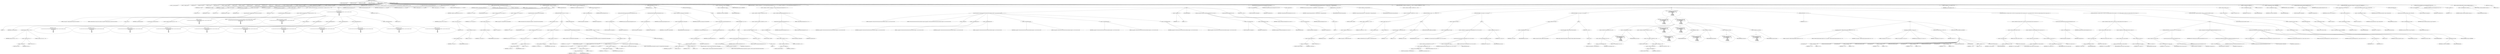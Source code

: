 digraph hostapd_notif_assoc {  
"1000115" [label = "(METHOD,hostapd_notif_assoc)" ]
"1000116" [label = "(PARAM,hostapd_data *hapd)" ]
"1000117" [label = "(PARAM,const u8 *addr)" ]
"1000118" [label = "(PARAM,const u8 *req_ies)" ]
"1000119" [label = "(PARAM,size_t req_ies_len)" ]
"1000120" [label = "(PARAM,int reassoc)" ]
"1000121" [label = "(BLOCK,,)" ]
"1000122" [label = "(LOCAL,v5: wpa_state_machine *)" ]
"1000123" [label = "(LOCAL,v7: unsigned __int16)" ]
"1000124" [label = "(LOCAL,eid: u8 *)" ]
"1000125" [label = "(LOCAL,v9: u8 [ 1064 ])" ]
"1000126" [label = "(LOCAL,v10: size_t)" ]
"1000127" [label = "(LOCAL,wpa_ie: u8 *)" ]
"1000128" [label = "(LOCAL,v12: ieee802_11_elems)" ]
"1000129" [label = "(LOCAL,v13: int)" ]
"1000130" [label = "(LOCAL,v14: _BOOL4)" ]
"1000131" [label = "(LOCAL,sta: sta_info *)" ]
"1000132" [label = "(LOCAL,len: size_t)" ]
"1000133" [label = "(LOCAL,start: u8 *)" ]
"1000134" [label = "(LOCAL,a: u8 *)" ]
"1000135" [label = "(LOCAL,ctx: void *)" ]
"1000136" [label = "(<operator>.assignment,ctx = hapd)" ]
"1000137" [label = "(IDENTIFIER,ctx,ctx = hapd)" ]
"1000138" [label = "(IDENTIFIER,hapd,ctx = hapd)" ]
"1000139" [label = "(<operator>.assignment,a = (u8 *)addr)" ]
"1000140" [label = "(IDENTIFIER,a,a = (u8 *)addr)" ]
"1000141" [label = "(<operator>.cast,(u8 *)addr)" ]
"1000142" [label = "(UNKNOWN,u8 *,u8 *)" ]
"1000143" [label = "(IDENTIFIER,addr,(u8 *)addr)" ]
"1000144" [label = "(<operator>.assignment,start = (u8 *)req_ies)" ]
"1000145" [label = "(IDENTIFIER,start,start = (u8 *)req_ies)" ]
"1000146" [label = "(<operator>.cast,(u8 *)req_ies)" ]
"1000147" [label = "(UNKNOWN,u8 *,u8 *)" ]
"1000148" [label = "(IDENTIFIER,req_ies,(u8 *)req_ies)" ]
"1000149" [label = "(<operator>.assignment,len = req_ies_len)" ]
"1000150" [label = "(IDENTIFIER,len,len = req_ies_len)" ]
"1000151" [label = "(IDENTIFIER,req_ies_len,len = req_ies_len)" ]
"1000152" [label = "(CONTROL_STRUCTURE,if ( !addr ),if ( !addr ))" ]
"1000153" [label = "(<operator>.logicalNot,!addr)" ]
"1000154" [label = "(IDENTIFIER,addr,!addr)" ]
"1000155" [label = "(BLOCK,,)" ]
"1000156" [label = "(wpa_printf,wpa_printf(2, \"hostapd_notif_assoc: Skip event with no address\"))" ]
"1000157" [label = "(LITERAL,2,wpa_printf(2, \"hostapd_notif_assoc: Skip event with no address\"))" ]
"1000158" [label = "(LITERAL,\"hostapd_notif_assoc: Skip event with no address\",wpa_printf(2, \"hostapd_notif_assoc: Skip event with no address\"))" ]
"1000159" [label = "(RETURN,return -1;,return -1;)" ]
"1000160" [label = "(<operator>.minus,-1)" ]
"1000161" [label = "(LITERAL,1,-1)" ]
"1000162" [label = "(CONTROL_STRUCTURE,if ( is_multicast_ether_addr(a) || is_zero_ether_addr_0(a) || !memcmp(a, (char *)ctx + 17, 6u) ),if ( is_multicast_ether_addr(a) || is_zero_ether_addr_0(a) || !memcmp(a, (char *)ctx + 17, 6u) ))" ]
"1000163" [label = "(<operator>.logicalOr,is_multicast_ether_addr(a) || is_zero_ether_addr_0(a) || !memcmp(a, (char *)ctx + 17, 6u))" ]
"1000164" [label = "(is_multicast_ether_addr,is_multicast_ether_addr(a))" ]
"1000165" [label = "(IDENTIFIER,a,is_multicast_ether_addr(a))" ]
"1000166" [label = "(<operator>.logicalOr,is_zero_ether_addr_0(a) || !memcmp(a, (char *)ctx + 17, 6u))" ]
"1000167" [label = "(is_zero_ether_addr_0,is_zero_ether_addr_0(a))" ]
"1000168" [label = "(IDENTIFIER,a,is_zero_ether_addr_0(a))" ]
"1000169" [label = "(<operator>.logicalNot,!memcmp(a, (char *)ctx + 17, 6u))" ]
"1000170" [label = "(memcmp,memcmp(a, (char *)ctx + 17, 6u))" ]
"1000171" [label = "(IDENTIFIER,a,memcmp(a, (char *)ctx + 17, 6u))" ]
"1000172" [label = "(<operator>.addition,(char *)ctx + 17)" ]
"1000173" [label = "(<operator>.cast,(char *)ctx)" ]
"1000174" [label = "(UNKNOWN,char *,char *)" ]
"1000175" [label = "(IDENTIFIER,ctx,(char *)ctx)" ]
"1000176" [label = "(LITERAL,17,(char *)ctx + 17)" ]
"1000177" [label = "(LITERAL,6u,memcmp(a, (char *)ctx + 17, 6u))" ]
"1000178" [label = "(BLOCK,,)" ]
"1000179" [label = "(wpa_printf,wpa_printf(\n      2,\n      \"%s: Invalid SA=%02x:%02x:%02x:%02x:%02x:%02x in received indication - ignore this indication silently\",\n      \"hostapd_notif_assoc\",\n      *a,\n      a[1],\n      a[2],\n      a[3],\n      a[4],\n      a[5]))" ]
"1000180" [label = "(LITERAL,2,wpa_printf(\n      2,\n      \"%s: Invalid SA=%02x:%02x:%02x:%02x:%02x:%02x in received indication - ignore this indication silently\",\n      \"hostapd_notif_assoc\",\n      *a,\n      a[1],\n      a[2],\n      a[3],\n      a[4],\n      a[5]))" ]
"1000181" [label = "(LITERAL,\"%s: Invalid SA=%02x:%02x:%02x:%02x:%02x:%02x in received indication - ignore this indication silently\",wpa_printf(\n      2,\n      \"%s: Invalid SA=%02x:%02x:%02x:%02x:%02x:%02x in received indication - ignore this indication silently\",\n      \"hostapd_notif_assoc\",\n      *a,\n      a[1],\n      a[2],\n      a[3],\n      a[4],\n      a[5]))" ]
"1000182" [label = "(LITERAL,\"hostapd_notif_assoc\",wpa_printf(\n      2,\n      \"%s: Invalid SA=%02x:%02x:%02x:%02x:%02x:%02x in received indication - ignore this indication silently\",\n      \"hostapd_notif_assoc\",\n      *a,\n      a[1],\n      a[2],\n      a[3],\n      a[4],\n      a[5]))" ]
"1000183" [label = "(<operator>.indirection,*a)" ]
"1000184" [label = "(IDENTIFIER,a,wpa_printf(\n      2,\n      \"%s: Invalid SA=%02x:%02x:%02x:%02x:%02x:%02x in received indication - ignore this indication silently\",\n      \"hostapd_notif_assoc\",\n      *a,\n      a[1],\n      a[2],\n      a[3],\n      a[4],\n      a[5]))" ]
"1000185" [label = "(<operator>.indirectIndexAccess,a[1])" ]
"1000186" [label = "(IDENTIFIER,a,wpa_printf(\n      2,\n      \"%s: Invalid SA=%02x:%02x:%02x:%02x:%02x:%02x in received indication - ignore this indication silently\",\n      \"hostapd_notif_assoc\",\n      *a,\n      a[1],\n      a[2],\n      a[3],\n      a[4],\n      a[5]))" ]
"1000187" [label = "(LITERAL,1,wpa_printf(\n      2,\n      \"%s: Invalid SA=%02x:%02x:%02x:%02x:%02x:%02x in received indication - ignore this indication silently\",\n      \"hostapd_notif_assoc\",\n      *a,\n      a[1],\n      a[2],\n      a[3],\n      a[4],\n      a[5]))" ]
"1000188" [label = "(<operator>.indirectIndexAccess,a[2])" ]
"1000189" [label = "(IDENTIFIER,a,wpa_printf(\n      2,\n      \"%s: Invalid SA=%02x:%02x:%02x:%02x:%02x:%02x in received indication - ignore this indication silently\",\n      \"hostapd_notif_assoc\",\n      *a,\n      a[1],\n      a[2],\n      a[3],\n      a[4],\n      a[5]))" ]
"1000190" [label = "(LITERAL,2,wpa_printf(\n      2,\n      \"%s: Invalid SA=%02x:%02x:%02x:%02x:%02x:%02x in received indication - ignore this indication silently\",\n      \"hostapd_notif_assoc\",\n      *a,\n      a[1],\n      a[2],\n      a[3],\n      a[4],\n      a[5]))" ]
"1000191" [label = "(<operator>.indirectIndexAccess,a[3])" ]
"1000192" [label = "(IDENTIFIER,a,wpa_printf(\n      2,\n      \"%s: Invalid SA=%02x:%02x:%02x:%02x:%02x:%02x in received indication - ignore this indication silently\",\n      \"hostapd_notif_assoc\",\n      *a,\n      a[1],\n      a[2],\n      a[3],\n      a[4],\n      a[5]))" ]
"1000193" [label = "(LITERAL,3,wpa_printf(\n      2,\n      \"%s: Invalid SA=%02x:%02x:%02x:%02x:%02x:%02x in received indication - ignore this indication silently\",\n      \"hostapd_notif_assoc\",\n      *a,\n      a[1],\n      a[2],\n      a[3],\n      a[4],\n      a[5]))" ]
"1000194" [label = "(<operator>.indirectIndexAccess,a[4])" ]
"1000195" [label = "(IDENTIFIER,a,wpa_printf(\n      2,\n      \"%s: Invalid SA=%02x:%02x:%02x:%02x:%02x:%02x in received indication - ignore this indication silently\",\n      \"hostapd_notif_assoc\",\n      *a,\n      a[1],\n      a[2],\n      a[3],\n      a[4],\n      a[5]))" ]
"1000196" [label = "(LITERAL,4,wpa_printf(\n      2,\n      \"%s: Invalid SA=%02x:%02x:%02x:%02x:%02x:%02x in received indication - ignore this indication silently\",\n      \"hostapd_notif_assoc\",\n      *a,\n      a[1],\n      a[2],\n      a[3],\n      a[4],\n      a[5]))" ]
"1000197" [label = "(<operator>.indirectIndexAccess,a[5])" ]
"1000198" [label = "(IDENTIFIER,a,wpa_printf(\n      2,\n      \"%s: Invalid SA=%02x:%02x:%02x:%02x:%02x:%02x in received indication - ignore this indication silently\",\n      \"hostapd_notif_assoc\",\n      *a,\n      a[1],\n      a[2],\n      a[3],\n      a[4],\n      a[5]))" ]
"1000199" [label = "(LITERAL,5,wpa_printf(\n      2,\n      \"%s: Invalid SA=%02x:%02x:%02x:%02x:%02x:%02x in received indication - ignore this indication silently\",\n      \"hostapd_notif_assoc\",\n      *a,\n      a[1],\n      a[2],\n      a[3],\n      a[4],\n      a[5]))" ]
"1000200" [label = "(RETURN,return 0;,return 0;)" ]
"1000201" [label = "(LITERAL,0,return 0;)" ]
"1000202" [label = "(random_add_randomness,random_add_randomness(a, 6u))" ]
"1000203" [label = "(IDENTIFIER,a,random_add_randomness(a, 6u))" ]
"1000204" [label = "(LITERAL,6u,random_add_randomness(a, 6u))" ]
"1000205" [label = "(hostapd_logger,hostapd_logger(ctx, a, 1u, 2, \"associated\"))" ]
"1000206" [label = "(IDENTIFIER,ctx,hostapd_logger(ctx, a, 1u, 2, \"associated\"))" ]
"1000207" [label = "(IDENTIFIER,a,hostapd_logger(ctx, a, 1u, 2, \"associated\"))" ]
"1000208" [label = "(LITERAL,1u,hostapd_logger(ctx, a, 1u, 2, \"associated\"))" ]
"1000209" [label = "(LITERAL,2,hostapd_logger(ctx, a, 1u, 2, \"associated\"))" ]
"1000210" [label = "(LITERAL,\"associated\",hostapd_logger(ctx, a, 1u, 2, \"associated\"))" ]
"1000211" [label = "(ieee802_11_parse_elems,ieee802_11_parse_elems(start, len, &v12, 0))" ]
"1000212" [label = "(IDENTIFIER,start,ieee802_11_parse_elems(start, len, &v12, 0))" ]
"1000213" [label = "(IDENTIFIER,len,ieee802_11_parse_elems(start, len, &v12, 0))" ]
"1000214" [label = "(<operator>.addressOf,&v12)" ]
"1000215" [label = "(IDENTIFIER,v12,ieee802_11_parse_elems(start, len, &v12, 0))" ]
"1000216" [label = "(LITERAL,0,ieee802_11_parse_elems(start, len, &v12, 0))" ]
"1000217" [label = "(CONTROL_STRUCTURE,if ( v12.wps_ie ),if ( v12.wps_ie ))" ]
"1000218" [label = "(<operator>.fieldAccess,v12.wps_ie)" ]
"1000219" [label = "(IDENTIFIER,v12,if ( v12.wps_ie ))" ]
"1000220" [label = "(FIELD_IDENTIFIER,wps_ie,wps_ie)" ]
"1000221" [label = "(BLOCK,,)" ]
"1000222" [label = "(<operator>.assignment,wpa_ie = (u8 *)(v12.wps_ie - 2))" ]
"1000223" [label = "(IDENTIFIER,wpa_ie,wpa_ie = (u8 *)(v12.wps_ie - 2))" ]
"1000224" [label = "(<operator>.cast,(u8 *)(v12.wps_ie - 2))" ]
"1000225" [label = "(UNKNOWN,u8 *,u8 *)" ]
"1000226" [label = "(<operator>.subtraction,v12.wps_ie - 2)" ]
"1000227" [label = "(<operator>.fieldAccess,v12.wps_ie)" ]
"1000228" [label = "(IDENTIFIER,v12,v12.wps_ie - 2)" ]
"1000229" [label = "(FIELD_IDENTIFIER,wps_ie,wps_ie)" ]
"1000230" [label = "(LITERAL,2,v12.wps_ie - 2)" ]
"1000231" [label = "(<operator>.assignment,v10 = v12.wps_ie_len + 2)" ]
"1000232" [label = "(IDENTIFIER,v10,v10 = v12.wps_ie_len + 2)" ]
"1000233" [label = "(<operator>.addition,v12.wps_ie_len + 2)" ]
"1000234" [label = "(<operator>.fieldAccess,v12.wps_ie_len)" ]
"1000235" [label = "(IDENTIFIER,v12,v12.wps_ie_len + 2)" ]
"1000236" [label = "(FIELD_IDENTIFIER,wps_ie_len,wps_ie_len)" ]
"1000237" [label = "(LITERAL,2,v12.wps_ie_len + 2)" ]
"1000238" [label = "(wpa_printf,wpa_printf(2, \"STA included WPS IE in (Re)AssocReq\"))" ]
"1000239" [label = "(LITERAL,2,wpa_printf(2, \"STA included WPS IE in (Re)AssocReq\"))" ]
"1000240" [label = "(LITERAL,\"STA included WPS IE in (Re)AssocReq\",wpa_printf(2, \"STA included WPS IE in (Re)AssocReq\"))" ]
"1000241" [label = "(CONTROL_STRUCTURE,else,else)" ]
"1000242" [label = "(CONTROL_STRUCTURE,if ( v12.rsn_ie ),if ( v12.rsn_ie ))" ]
"1000243" [label = "(<operator>.fieldAccess,v12.rsn_ie)" ]
"1000244" [label = "(IDENTIFIER,v12,if ( v12.rsn_ie ))" ]
"1000245" [label = "(FIELD_IDENTIFIER,rsn_ie,rsn_ie)" ]
"1000246" [label = "(BLOCK,,)" ]
"1000247" [label = "(<operator>.assignment,wpa_ie = (u8 *)(v12.rsn_ie - 2))" ]
"1000248" [label = "(IDENTIFIER,wpa_ie,wpa_ie = (u8 *)(v12.rsn_ie - 2))" ]
"1000249" [label = "(<operator>.cast,(u8 *)(v12.rsn_ie - 2))" ]
"1000250" [label = "(UNKNOWN,u8 *,u8 *)" ]
"1000251" [label = "(<operator>.subtraction,v12.rsn_ie - 2)" ]
"1000252" [label = "(<operator>.fieldAccess,v12.rsn_ie)" ]
"1000253" [label = "(IDENTIFIER,v12,v12.rsn_ie - 2)" ]
"1000254" [label = "(FIELD_IDENTIFIER,rsn_ie,rsn_ie)" ]
"1000255" [label = "(LITERAL,2,v12.rsn_ie - 2)" ]
"1000256" [label = "(<operator>.assignment,v10 = v12.rsn_ie_len + 2)" ]
"1000257" [label = "(IDENTIFIER,v10,v10 = v12.rsn_ie_len + 2)" ]
"1000258" [label = "(<operator>.addition,v12.rsn_ie_len + 2)" ]
"1000259" [label = "(<operator>.fieldAccess,v12.rsn_ie_len)" ]
"1000260" [label = "(IDENTIFIER,v12,v12.rsn_ie_len + 2)" ]
"1000261" [label = "(FIELD_IDENTIFIER,rsn_ie_len,rsn_ie_len)" ]
"1000262" [label = "(LITERAL,2,v12.rsn_ie_len + 2)" ]
"1000263" [label = "(wpa_printf,wpa_printf(2, \"STA included RSN IE in (Re)AssocReq\"))" ]
"1000264" [label = "(LITERAL,2,wpa_printf(2, \"STA included RSN IE in (Re)AssocReq\"))" ]
"1000265" [label = "(LITERAL,\"STA included RSN IE in (Re)AssocReq\",wpa_printf(2, \"STA included RSN IE in (Re)AssocReq\"))" ]
"1000266" [label = "(CONTROL_STRUCTURE,else,else)" ]
"1000267" [label = "(CONTROL_STRUCTURE,if ( v12.wpa_ie ),if ( v12.wpa_ie ))" ]
"1000268" [label = "(<operator>.fieldAccess,v12.wpa_ie)" ]
"1000269" [label = "(IDENTIFIER,v12,if ( v12.wpa_ie ))" ]
"1000270" [label = "(FIELD_IDENTIFIER,wpa_ie,wpa_ie)" ]
"1000271" [label = "(BLOCK,,)" ]
"1000272" [label = "(<operator>.assignment,wpa_ie = (u8 *)(v12.wpa_ie - 2))" ]
"1000273" [label = "(IDENTIFIER,wpa_ie,wpa_ie = (u8 *)(v12.wpa_ie - 2))" ]
"1000274" [label = "(<operator>.cast,(u8 *)(v12.wpa_ie - 2))" ]
"1000275" [label = "(UNKNOWN,u8 *,u8 *)" ]
"1000276" [label = "(<operator>.subtraction,v12.wpa_ie - 2)" ]
"1000277" [label = "(<operator>.fieldAccess,v12.wpa_ie)" ]
"1000278" [label = "(IDENTIFIER,v12,v12.wpa_ie - 2)" ]
"1000279" [label = "(FIELD_IDENTIFIER,wpa_ie,wpa_ie)" ]
"1000280" [label = "(LITERAL,2,v12.wpa_ie - 2)" ]
"1000281" [label = "(<operator>.assignment,v10 = v12.wpa_ie_len + 2)" ]
"1000282" [label = "(IDENTIFIER,v10,v10 = v12.wpa_ie_len + 2)" ]
"1000283" [label = "(<operator>.addition,v12.wpa_ie_len + 2)" ]
"1000284" [label = "(<operator>.fieldAccess,v12.wpa_ie_len)" ]
"1000285" [label = "(IDENTIFIER,v12,v12.wpa_ie_len + 2)" ]
"1000286" [label = "(FIELD_IDENTIFIER,wpa_ie_len,wpa_ie_len)" ]
"1000287" [label = "(LITERAL,2,v12.wpa_ie_len + 2)" ]
"1000288" [label = "(wpa_printf,wpa_printf(2, \"STA included WPA IE in (Re)AssocReq\"))" ]
"1000289" [label = "(LITERAL,2,wpa_printf(2, \"STA included WPA IE in (Re)AssocReq\"))" ]
"1000290" [label = "(LITERAL,\"STA included WPA IE in (Re)AssocReq\",wpa_printf(2, \"STA included WPA IE in (Re)AssocReq\"))" ]
"1000291" [label = "(CONTROL_STRUCTURE,else,else)" ]
"1000292" [label = "(BLOCK,,)" ]
"1000293" [label = "(<operator>.assignment,wpa_ie = 0)" ]
"1000294" [label = "(IDENTIFIER,wpa_ie,wpa_ie = 0)" ]
"1000295" [label = "(LITERAL,0,wpa_ie = 0)" ]
"1000296" [label = "(<operator>.assignment,v10 = 0)" ]
"1000297" [label = "(IDENTIFIER,v10,v10 = 0)" ]
"1000298" [label = "(LITERAL,0,v10 = 0)" ]
"1000299" [label = "(wpa_printf,wpa_printf(2, \"STA did not include WPS/RSN/WPA IE in (Re)AssocReq\"))" ]
"1000300" [label = "(LITERAL,2,wpa_printf(2, \"STA did not include WPS/RSN/WPA IE in (Re)AssocReq\"))" ]
"1000301" [label = "(LITERAL,\"STA did not include WPS/RSN/WPA IE in (Re)AssocReq\",wpa_printf(2, \"STA did not include WPS/RSN/WPA IE in (Re)AssocReq\"))" ]
"1000302" [label = "(<operator>.assignment,sta = ap_get_sta((hostapd_data *)ctx, a))" ]
"1000303" [label = "(IDENTIFIER,sta,sta = ap_get_sta((hostapd_data *)ctx, a))" ]
"1000304" [label = "(ap_get_sta,ap_get_sta((hostapd_data *)ctx, a))" ]
"1000305" [label = "(<operator>.cast,(hostapd_data *)ctx)" ]
"1000306" [label = "(UNKNOWN,hostapd_data *,hostapd_data *)" ]
"1000307" [label = "(IDENTIFIER,ctx,(hostapd_data *)ctx)" ]
"1000308" [label = "(IDENTIFIER,a,ap_get_sta((hostapd_data *)ctx, a))" ]
"1000309" [label = "(CONTROL_STRUCTURE,if ( sta ),if ( sta ))" ]
"1000310" [label = "(IDENTIFIER,sta,if ( sta ))" ]
"1000311" [label = "(BLOCK,,)" ]
"1000312" [label = "(ap_sta_no_session_timeout,ap_sta_no_session_timeout((hostapd_data *)ctx, sta))" ]
"1000313" [label = "(<operator>.cast,(hostapd_data *)ctx)" ]
"1000314" [label = "(UNKNOWN,hostapd_data *,hostapd_data *)" ]
"1000315" [label = "(IDENTIFIER,ctx,(hostapd_data *)ctx)" ]
"1000316" [label = "(IDENTIFIER,sta,ap_sta_no_session_timeout((hostapd_data *)ctx, sta))" ]
"1000317" [label = "(accounting_sta_stop,accounting_sta_stop((hostapd_data *)ctx, sta))" ]
"1000318" [label = "(<operator>.cast,(hostapd_data *)ctx)" ]
"1000319" [label = "(UNKNOWN,hostapd_data *,hostapd_data *)" ]
"1000320" [label = "(IDENTIFIER,ctx,(hostapd_data *)ctx)" ]
"1000321" [label = "(IDENTIFIER,sta,accounting_sta_stop((hostapd_data *)ctx, sta))" ]
"1000322" [label = "(<operator>.assignment,sta->timeout_next = STA_NULLFUNC)" ]
"1000323" [label = "(<operator>.indirectFieldAccess,sta->timeout_next)" ]
"1000324" [label = "(IDENTIFIER,sta,sta->timeout_next = STA_NULLFUNC)" ]
"1000325" [label = "(FIELD_IDENTIFIER,timeout_next,timeout_next)" ]
"1000326" [label = "(IDENTIFIER,STA_NULLFUNC,sta->timeout_next = STA_NULLFUNC)" ]
"1000327" [label = "(CONTROL_STRUCTURE,else,else)" ]
"1000328" [label = "(BLOCK,,)" ]
"1000329" [label = "(<operator>.assignment,sta = ap_sta_add((hostapd_data *)ctx, a))" ]
"1000330" [label = "(IDENTIFIER,sta,sta = ap_sta_add((hostapd_data *)ctx, a))" ]
"1000331" [label = "(ap_sta_add,ap_sta_add((hostapd_data *)ctx, a))" ]
"1000332" [label = "(<operator>.cast,(hostapd_data *)ctx)" ]
"1000333" [label = "(UNKNOWN,hostapd_data *,hostapd_data *)" ]
"1000334" [label = "(IDENTIFIER,ctx,(hostapd_data *)ctx)" ]
"1000335" [label = "(IDENTIFIER,a,ap_sta_add((hostapd_data *)ctx, a))" ]
"1000336" [label = "(CONTROL_STRUCTURE,if ( !sta ),if ( !sta ))" ]
"1000337" [label = "(<operator>.logicalNot,!sta)" ]
"1000338" [label = "(IDENTIFIER,sta,!sta)" ]
"1000339" [label = "(BLOCK,,)" ]
"1000340" [label = "(hostapd_drv_sta_disassoc,hostapd_drv_sta_disassoc((hostapd_data *)ctx, a, 5))" ]
"1000341" [label = "(<operator>.cast,(hostapd_data *)ctx)" ]
"1000342" [label = "(UNKNOWN,hostapd_data *,hostapd_data *)" ]
"1000343" [label = "(IDENTIFIER,ctx,(hostapd_data *)ctx)" ]
"1000344" [label = "(IDENTIFIER,a,hostapd_drv_sta_disassoc((hostapd_data *)ctx, a, 5))" ]
"1000345" [label = "(LITERAL,5,hostapd_drv_sta_disassoc((hostapd_data *)ctx, a, 5))" ]
"1000346" [label = "(RETURN,return -1;,return -1;)" ]
"1000347" [label = "(<operator>.minus,-1)" ]
"1000348" [label = "(LITERAL,1,-1)" ]
"1000349" [label = "(<operators>.assignmentAnd,sta->flags &= 0xFFFECFFF)" ]
"1000350" [label = "(<operator>.indirectFieldAccess,sta->flags)" ]
"1000351" [label = "(IDENTIFIER,sta,sta->flags &= 0xFFFECFFF)" ]
"1000352" [label = "(FIELD_IDENTIFIER,flags,flags)" ]
"1000353" [label = "(LITERAL,0xFFFECFFF,sta->flags &= 0xFFFECFFF)" ]
"1000354" [label = "(CONTROL_STRUCTURE,if ( !*(_DWORD *)(*(_DWORD *)ctx + 1108) && hostapd_check_acl((hostapd_data *)ctx, a, 0) != 1 ),if ( !*(_DWORD *)(*(_DWORD *)ctx + 1108) && hostapd_check_acl((hostapd_data *)ctx, a, 0) != 1 ))" ]
"1000355" [label = "(<operator>.logicalAnd,!*(_DWORD *)(*(_DWORD *)ctx + 1108) && hostapd_check_acl((hostapd_data *)ctx, a, 0) != 1)" ]
"1000356" [label = "(<operator>.logicalNot,!*(_DWORD *)(*(_DWORD *)ctx + 1108))" ]
"1000357" [label = "(<operator>.indirection,*(_DWORD *)(*(_DWORD *)ctx + 1108))" ]
"1000358" [label = "(<operator>.cast,(_DWORD *)(*(_DWORD *)ctx + 1108))" ]
"1000359" [label = "(UNKNOWN,_DWORD *,_DWORD *)" ]
"1000360" [label = "(<operator>.addition,*(_DWORD *)ctx + 1108)" ]
"1000361" [label = "(<operator>.indirection,*(_DWORD *)ctx)" ]
"1000362" [label = "(<operator>.cast,(_DWORD *)ctx)" ]
"1000363" [label = "(UNKNOWN,_DWORD *,_DWORD *)" ]
"1000364" [label = "(IDENTIFIER,ctx,(_DWORD *)ctx)" ]
"1000365" [label = "(LITERAL,1108,*(_DWORD *)ctx + 1108)" ]
"1000366" [label = "(<operator>.notEquals,hostapd_check_acl((hostapd_data *)ctx, a, 0) != 1)" ]
"1000367" [label = "(hostapd_check_acl,hostapd_check_acl((hostapd_data *)ctx, a, 0))" ]
"1000368" [label = "(<operator>.cast,(hostapd_data *)ctx)" ]
"1000369" [label = "(UNKNOWN,hostapd_data *,hostapd_data *)" ]
"1000370" [label = "(IDENTIFIER,ctx,(hostapd_data *)ctx)" ]
"1000371" [label = "(IDENTIFIER,a,hostapd_check_acl((hostapd_data *)ctx, a, 0))" ]
"1000372" [label = "(LITERAL,0,hostapd_check_acl((hostapd_data *)ctx, a, 0))" ]
"1000373" [label = "(LITERAL,1,hostapd_check_acl((hostapd_data *)ctx, a, 0) != 1)" ]
"1000374" [label = "(BLOCK,,)" ]
"1000375" [label = "(wpa_printf,wpa_printf(3, \"STA %02x:%02x:%02x:%02x:%02x:%02x not allowed to connect\", *a, a[1], a[2], a[3], a[4], a[5]))" ]
"1000376" [label = "(LITERAL,3,wpa_printf(3, \"STA %02x:%02x:%02x:%02x:%02x:%02x not allowed to connect\", *a, a[1], a[2], a[3], a[4], a[5]))" ]
"1000377" [label = "(LITERAL,\"STA %02x:%02x:%02x:%02x:%02x:%02x not allowed to connect\",wpa_printf(3, \"STA %02x:%02x:%02x:%02x:%02x:%02x not allowed to connect\", *a, a[1], a[2], a[3], a[4], a[5]))" ]
"1000378" [label = "(<operator>.indirection,*a)" ]
"1000379" [label = "(IDENTIFIER,a,wpa_printf(3, \"STA %02x:%02x:%02x:%02x:%02x:%02x not allowed to connect\", *a, a[1], a[2], a[3], a[4], a[5]))" ]
"1000380" [label = "(<operator>.indirectIndexAccess,a[1])" ]
"1000381" [label = "(IDENTIFIER,a,wpa_printf(3, \"STA %02x:%02x:%02x:%02x:%02x:%02x not allowed to connect\", *a, a[1], a[2], a[3], a[4], a[5]))" ]
"1000382" [label = "(LITERAL,1,wpa_printf(3, \"STA %02x:%02x:%02x:%02x:%02x:%02x not allowed to connect\", *a, a[1], a[2], a[3], a[4], a[5]))" ]
"1000383" [label = "(<operator>.indirectIndexAccess,a[2])" ]
"1000384" [label = "(IDENTIFIER,a,wpa_printf(3, \"STA %02x:%02x:%02x:%02x:%02x:%02x not allowed to connect\", *a, a[1], a[2], a[3], a[4], a[5]))" ]
"1000385" [label = "(LITERAL,2,wpa_printf(3, \"STA %02x:%02x:%02x:%02x:%02x:%02x not allowed to connect\", *a, a[1], a[2], a[3], a[4], a[5]))" ]
"1000386" [label = "(<operator>.indirectIndexAccess,a[3])" ]
"1000387" [label = "(IDENTIFIER,a,wpa_printf(3, \"STA %02x:%02x:%02x:%02x:%02x:%02x not allowed to connect\", *a, a[1], a[2], a[3], a[4], a[5]))" ]
"1000388" [label = "(LITERAL,3,wpa_printf(3, \"STA %02x:%02x:%02x:%02x:%02x:%02x not allowed to connect\", *a, a[1], a[2], a[3], a[4], a[5]))" ]
"1000389" [label = "(<operator>.indirectIndexAccess,a[4])" ]
"1000390" [label = "(IDENTIFIER,a,wpa_printf(3, \"STA %02x:%02x:%02x:%02x:%02x:%02x not allowed to connect\", *a, a[1], a[2], a[3], a[4], a[5]))" ]
"1000391" [label = "(LITERAL,4,wpa_printf(3, \"STA %02x:%02x:%02x:%02x:%02x:%02x not allowed to connect\", *a, a[1], a[2], a[3], a[4], a[5]))" ]
"1000392" [label = "(<operator>.indirectIndexAccess,a[5])" ]
"1000393" [label = "(IDENTIFIER,a,wpa_printf(3, \"STA %02x:%02x:%02x:%02x:%02x:%02x not allowed to connect\", *a, a[1], a[2], a[3], a[4], a[5]))" ]
"1000394" [label = "(LITERAL,5,wpa_printf(3, \"STA %02x:%02x:%02x:%02x:%02x:%02x not allowed to connect\", *a, a[1], a[2], a[3], a[4], a[5]))" ]
"1000395" [label = "(<operator>.assignment,v7 = 1)" ]
"1000396" [label = "(IDENTIFIER,v7,v7 = 1)" ]
"1000397" [label = "(LITERAL,1,v7 = 1)" ]
"1000398" [label = "(JUMP_TARGET,LABEL_59)" ]
"1000399" [label = "(hostapd_drv_sta_disassoc,hostapd_drv_sta_disassoc((hostapd_data *)ctx, sta->addr, v7))" ]
"1000400" [label = "(<operator>.cast,(hostapd_data *)ctx)" ]
"1000401" [label = "(UNKNOWN,hostapd_data *,hostapd_data *)" ]
"1000402" [label = "(IDENTIFIER,ctx,(hostapd_data *)ctx)" ]
"1000403" [label = "(<operator>.indirectFieldAccess,sta->addr)" ]
"1000404" [label = "(IDENTIFIER,sta,hostapd_drv_sta_disassoc((hostapd_data *)ctx, sta->addr, v7))" ]
"1000405" [label = "(FIELD_IDENTIFIER,addr,addr)" ]
"1000406" [label = "(IDENTIFIER,v7,hostapd_drv_sta_disassoc((hostapd_data *)ctx, sta->addr, v7))" ]
"1000407" [label = "(ap_free_sta,ap_free_sta((hostapd_data *)ctx, sta))" ]
"1000408" [label = "(<operator>.cast,(hostapd_data *)ctx)" ]
"1000409" [label = "(UNKNOWN,hostapd_data *,hostapd_data *)" ]
"1000410" [label = "(IDENTIFIER,ctx,(hostapd_data *)ctx)" ]
"1000411" [label = "(IDENTIFIER,sta,ap_free_sta((hostapd_data *)ctx, sta))" ]
"1000412" [label = "(RETURN,return -1;,return -1;)" ]
"1000413" [label = "(<operator>.minus,-1)" ]
"1000414" [label = "(LITERAL,1,-1)" ]
"1000415" [label = "(mbo_ap_check_sta_assoc,mbo_ap_check_sta_assoc((hostapd_data *)ctx, sta, &v12))" ]
"1000416" [label = "(<operator>.cast,(hostapd_data *)ctx)" ]
"1000417" [label = "(UNKNOWN,hostapd_data *,hostapd_data *)" ]
"1000418" [label = "(IDENTIFIER,ctx,(hostapd_data *)ctx)" ]
"1000419" [label = "(IDENTIFIER,sta,mbo_ap_check_sta_assoc((hostapd_data *)ctx, sta, &v12))" ]
"1000420" [label = "(<operator>.addressOf,&v12)" ]
"1000421" [label = "(IDENTIFIER,v12,mbo_ap_check_sta_assoc((hostapd_data *)ctx, sta, &v12))" ]
"1000422" [label = "(ap_copy_sta_supp_op_classes,ap_copy_sta_supp_op_classes(sta, v12.supp_op_classes, v12.supp_op_classes_len))" ]
"1000423" [label = "(IDENTIFIER,sta,ap_copy_sta_supp_op_classes(sta, v12.supp_op_classes, v12.supp_op_classes_len))" ]
"1000424" [label = "(<operator>.fieldAccess,v12.supp_op_classes)" ]
"1000425" [label = "(IDENTIFIER,v12,ap_copy_sta_supp_op_classes(sta, v12.supp_op_classes, v12.supp_op_classes_len))" ]
"1000426" [label = "(FIELD_IDENTIFIER,supp_op_classes,supp_op_classes)" ]
"1000427" [label = "(<operator>.fieldAccess,v12.supp_op_classes_len)" ]
"1000428" [label = "(IDENTIFIER,v12,ap_copy_sta_supp_op_classes(sta, v12.supp_op_classes, v12.supp_op_classes_len))" ]
"1000429" [label = "(FIELD_IDENTIFIER,supp_op_classes_len,supp_op_classes_len)" ]
"1000430" [label = "(CONTROL_STRUCTURE,if ( *(_DWORD *)(*((_DWORD *)ctx + 2) + 456) ),if ( *(_DWORD *)(*((_DWORD *)ctx + 2) + 456) ))" ]
"1000431" [label = "(<operator>.indirection,*(_DWORD *)(*((_DWORD *)ctx + 2) + 456))" ]
"1000432" [label = "(<operator>.cast,(_DWORD *)(*((_DWORD *)ctx + 2) + 456))" ]
"1000433" [label = "(UNKNOWN,_DWORD *,_DWORD *)" ]
"1000434" [label = "(<operator>.addition,*((_DWORD *)ctx + 2) + 456)" ]
"1000435" [label = "(<operator>.indirection,*((_DWORD *)ctx + 2))" ]
"1000436" [label = "(<operator>.addition,(_DWORD *)ctx + 2)" ]
"1000437" [label = "(<operator>.cast,(_DWORD *)ctx)" ]
"1000438" [label = "(UNKNOWN,_DWORD *,_DWORD *)" ]
"1000439" [label = "(IDENTIFIER,ctx,(_DWORD *)ctx)" ]
"1000440" [label = "(LITERAL,2,(_DWORD *)ctx + 2)" ]
"1000441" [label = "(LITERAL,456,*((_DWORD *)ctx + 2) + 456)" ]
"1000442" [label = "(BLOCK,,)" ]
"1000443" [label = "(CONTROL_STRUCTURE,if ( !wpa_ie || !v10 ),if ( !wpa_ie || !v10 ))" ]
"1000444" [label = "(<operator>.logicalOr,!wpa_ie || !v10)" ]
"1000445" [label = "(<operator>.logicalNot,!wpa_ie)" ]
"1000446" [label = "(IDENTIFIER,wpa_ie,!wpa_ie)" ]
"1000447" [label = "(<operator>.logicalNot,!v10)" ]
"1000448" [label = "(IDENTIFIER,v10,!v10)" ]
"1000449" [label = "(BLOCK,,)" ]
"1000450" [label = "(wpa_printf,wpa_printf(2, \"No WPA/RSN IE from STA\"))" ]
"1000451" [label = "(LITERAL,2,wpa_printf(2, \"No WPA/RSN IE from STA\"))" ]
"1000452" [label = "(LITERAL,\"No WPA/RSN IE from STA\",wpa_printf(2, \"No WPA/RSN IE from STA\"))" ]
"1000453" [label = "(<operator>.assignment,v7 = 13)" ]
"1000454" [label = "(IDENTIFIER,v7,v7 = 13)" ]
"1000455" [label = "(LITERAL,13,v7 = 13)" ]
"1000456" [label = "(CONTROL_STRUCTURE,goto LABEL_59;,goto LABEL_59;)" ]
"1000457" [label = "(CONTROL_STRUCTURE,if ( !sta->wpa_sm ),if ( !sta->wpa_sm ))" ]
"1000458" [label = "(<operator>.logicalNot,!sta->wpa_sm)" ]
"1000459" [label = "(<operator>.indirectFieldAccess,sta->wpa_sm)" ]
"1000460" [label = "(IDENTIFIER,sta,!sta->wpa_sm)" ]
"1000461" [label = "(FIELD_IDENTIFIER,wpa_sm,wpa_sm)" ]
"1000462" [label = "(BLOCK,,)" ]
"1000463" [label = "(<operator>.assignment,v5 = wpa_auth_sta_init(*((wpa_authenticator **)ctx + 340), sta->addr, 0))" ]
"1000464" [label = "(IDENTIFIER,v5,v5 = wpa_auth_sta_init(*((wpa_authenticator **)ctx + 340), sta->addr, 0))" ]
"1000465" [label = "(wpa_auth_sta_init,wpa_auth_sta_init(*((wpa_authenticator **)ctx + 340), sta->addr, 0))" ]
"1000466" [label = "(<operator>.indirection,*((wpa_authenticator **)ctx + 340))" ]
"1000467" [label = "(<operator>.addition,(wpa_authenticator **)ctx + 340)" ]
"1000468" [label = "(<operator>.cast,(wpa_authenticator **)ctx)" ]
"1000469" [label = "(UNKNOWN,wpa_authenticator **,wpa_authenticator **)" ]
"1000470" [label = "(IDENTIFIER,ctx,(wpa_authenticator **)ctx)" ]
"1000471" [label = "(LITERAL,340,(wpa_authenticator **)ctx + 340)" ]
"1000472" [label = "(<operator>.indirectFieldAccess,sta->addr)" ]
"1000473" [label = "(IDENTIFIER,sta,wpa_auth_sta_init(*((wpa_authenticator **)ctx + 340), sta->addr, 0))" ]
"1000474" [label = "(FIELD_IDENTIFIER,addr,addr)" ]
"1000475" [label = "(LITERAL,0,wpa_auth_sta_init(*((wpa_authenticator **)ctx + 340), sta->addr, 0))" ]
"1000476" [label = "(<operator>.assignment,sta->wpa_sm = v5)" ]
"1000477" [label = "(<operator>.indirectFieldAccess,sta->wpa_sm)" ]
"1000478" [label = "(IDENTIFIER,sta,sta->wpa_sm = v5)" ]
"1000479" [label = "(FIELD_IDENTIFIER,wpa_sm,wpa_sm)" ]
"1000480" [label = "(IDENTIFIER,v5,sta->wpa_sm = v5)" ]
"1000481" [label = "(CONTROL_STRUCTURE,if ( !sta->wpa_sm ),if ( !sta->wpa_sm ))" ]
"1000482" [label = "(<operator>.logicalNot,!sta->wpa_sm)" ]
"1000483" [label = "(<operator>.indirectFieldAccess,sta->wpa_sm)" ]
"1000484" [label = "(IDENTIFIER,sta,!sta->wpa_sm)" ]
"1000485" [label = "(FIELD_IDENTIFIER,wpa_sm,wpa_sm)" ]
"1000486" [label = "(BLOCK,,)" ]
"1000487" [label = "(wpa_printf,wpa_printf(5, \"Failed to initialize WPA state machine\"))" ]
"1000488" [label = "(LITERAL,5,wpa_printf(5, \"Failed to initialize WPA state machine\"))" ]
"1000489" [label = "(LITERAL,\"Failed to initialize WPA state machine\",wpa_printf(5, \"Failed to initialize WPA state machine\"))" ]
"1000490" [label = "(RETURN,return -1;,return -1;)" ]
"1000491" [label = "(<operator>.minus,-1)" ]
"1000492" [label = "(LITERAL,1,-1)" ]
"1000493" [label = "(<operator>.assignment,v13 = wpa_validate_wpa_ie(\n            *((wpa_authenticator **)ctx + 340),\n            sta->wpa_sm,\n            *(_DWORD *)(*(_DWORD *)ctx + 1136),\n            wpa_ie,\n            v10,\n            v12.mdie,\n            v12.mdie_len,\n            v12.owe_dh,\n            v12.owe_dh_len))" ]
"1000494" [label = "(IDENTIFIER,v13,v13 = wpa_validate_wpa_ie(\n            *((wpa_authenticator **)ctx + 340),\n            sta->wpa_sm,\n            *(_DWORD *)(*(_DWORD *)ctx + 1136),\n            wpa_ie,\n            v10,\n            v12.mdie,\n            v12.mdie_len,\n            v12.owe_dh,\n            v12.owe_dh_len))" ]
"1000495" [label = "(wpa_validate_wpa_ie,wpa_validate_wpa_ie(\n            *((wpa_authenticator **)ctx + 340),\n            sta->wpa_sm,\n            *(_DWORD *)(*(_DWORD *)ctx + 1136),\n            wpa_ie,\n            v10,\n            v12.mdie,\n            v12.mdie_len,\n            v12.owe_dh,\n            v12.owe_dh_len))" ]
"1000496" [label = "(<operator>.indirection,*((wpa_authenticator **)ctx + 340))" ]
"1000497" [label = "(<operator>.addition,(wpa_authenticator **)ctx + 340)" ]
"1000498" [label = "(<operator>.cast,(wpa_authenticator **)ctx)" ]
"1000499" [label = "(UNKNOWN,wpa_authenticator **,wpa_authenticator **)" ]
"1000500" [label = "(IDENTIFIER,ctx,(wpa_authenticator **)ctx)" ]
"1000501" [label = "(LITERAL,340,(wpa_authenticator **)ctx + 340)" ]
"1000502" [label = "(<operator>.indirectFieldAccess,sta->wpa_sm)" ]
"1000503" [label = "(IDENTIFIER,sta,wpa_validate_wpa_ie(\n            *((wpa_authenticator **)ctx + 340),\n            sta->wpa_sm,\n            *(_DWORD *)(*(_DWORD *)ctx + 1136),\n            wpa_ie,\n            v10,\n            v12.mdie,\n            v12.mdie_len,\n            v12.owe_dh,\n            v12.owe_dh_len))" ]
"1000504" [label = "(FIELD_IDENTIFIER,wpa_sm,wpa_sm)" ]
"1000505" [label = "(<operator>.indirection,*(_DWORD *)(*(_DWORD *)ctx + 1136))" ]
"1000506" [label = "(<operator>.cast,(_DWORD *)(*(_DWORD *)ctx + 1136))" ]
"1000507" [label = "(UNKNOWN,_DWORD *,_DWORD *)" ]
"1000508" [label = "(<operator>.addition,*(_DWORD *)ctx + 1136)" ]
"1000509" [label = "(<operator>.indirection,*(_DWORD *)ctx)" ]
"1000510" [label = "(<operator>.cast,(_DWORD *)ctx)" ]
"1000511" [label = "(UNKNOWN,_DWORD *,_DWORD *)" ]
"1000512" [label = "(IDENTIFIER,ctx,(_DWORD *)ctx)" ]
"1000513" [label = "(LITERAL,1136,*(_DWORD *)ctx + 1136)" ]
"1000514" [label = "(IDENTIFIER,wpa_ie,wpa_validate_wpa_ie(\n            *((wpa_authenticator **)ctx + 340),\n            sta->wpa_sm,\n            *(_DWORD *)(*(_DWORD *)ctx + 1136),\n            wpa_ie,\n            v10,\n            v12.mdie,\n            v12.mdie_len,\n            v12.owe_dh,\n            v12.owe_dh_len))" ]
"1000515" [label = "(IDENTIFIER,v10,wpa_validate_wpa_ie(\n            *((wpa_authenticator **)ctx + 340),\n            sta->wpa_sm,\n            *(_DWORD *)(*(_DWORD *)ctx + 1136),\n            wpa_ie,\n            v10,\n            v12.mdie,\n            v12.mdie_len,\n            v12.owe_dh,\n            v12.owe_dh_len))" ]
"1000516" [label = "(<operator>.fieldAccess,v12.mdie)" ]
"1000517" [label = "(IDENTIFIER,v12,wpa_validate_wpa_ie(\n            *((wpa_authenticator **)ctx + 340),\n            sta->wpa_sm,\n            *(_DWORD *)(*(_DWORD *)ctx + 1136),\n            wpa_ie,\n            v10,\n            v12.mdie,\n            v12.mdie_len,\n            v12.owe_dh,\n            v12.owe_dh_len))" ]
"1000518" [label = "(FIELD_IDENTIFIER,mdie,mdie)" ]
"1000519" [label = "(<operator>.fieldAccess,v12.mdie_len)" ]
"1000520" [label = "(IDENTIFIER,v12,wpa_validate_wpa_ie(\n            *((wpa_authenticator **)ctx + 340),\n            sta->wpa_sm,\n            *(_DWORD *)(*(_DWORD *)ctx + 1136),\n            wpa_ie,\n            v10,\n            v12.mdie,\n            v12.mdie_len,\n            v12.owe_dh,\n            v12.owe_dh_len))" ]
"1000521" [label = "(FIELD_IDENTIFIER,mdie_len,mdie_len)" ]
"1000522" [label = "(<operator>.fieldAccess,v12.owe_dh)" ]
"1000523" [label = "(IDENTIFIER,v12,wpa_validate_wpa_ie(\n            *((wpa_authenticator **)ctx + 340),\n            sta->wpa_sm,\n            *(_DWORD *)(*(_DWORD *)ctx + 1136),\n            wpa_ie,\n            v10,\n            v12.mdie,\n            v12.mdie_len,\n            v12.owe_dh,\n            v12.owe_dh_len))" ]
"1000524" [label = "(FIELD_IDENTIFIER,owe_dh,owe_dh)" ]
"1000525" [label = "(<operator>.fieldAccess,v12.owe_dh_len)" ]
"1000526" [label = "(IDENTIFIER,v12,wpa_validate_wpa_ie(\n            *((wpa_authenticator **)ctx + 340),\n            sta->wpa_sm,\n            *(_DWORD *)(*(_DWORD *)ctx + 1136),\n            wpa_ie,\n            v10,\n            v12.mdie,\n            v12.mdie_len,\n            v12.owe_dh,\n            v12.owe_dh_len))" ]
"1000527" [label = "(FIELD_IDENTIFIER,owe_dh_len,owe_dh_len)" ]
"1000528" [label = "(CONTROL_STRUCTURE,if ( v13 ),if ( v13 ))" ]
"1000529" [label = "(IDENTIFIER,v13,if ( v13 ))" ]
"1000530" [label = "(BLOCK,,)" ]
"1000531" [label = "(wpa_printf,wpa_printf(2, \"WPA/RSN information element rejected? (res %u)\", v13))" ]
"1000532" [label = "(LITERAL,2,wpa_printf(2, \"WPA/RSN information element rejected? (res %u)\", v13))" ]
"1000533" [label = "(LITERAL,\"WPA/RSN information element rejected? (res %u)\",wpa_printf(2, \"WPA/RSN information element rejected? (res %u)\", v13))" ]
"1000534" [label = "(IDENTIFIER,v13,wpa_printf(2, \"WPA/RSN information element rejected? (res %u)\", v13))" ]
"1000535" [label = "(wpa_hexdump,wpa_hexdump(2, \"IE\", wpa_ie, v10))" ]
"1000536" [label = "(LITERAL,2,wpa_hexdump(2, \"IE\", wpa_ie, v10))" ]
"1000537" [label = "(LITERAL,\"IE\",wpa_hexdump(2, \"IE\", wpa_ie, v10))" ]
"1000538" [label = "(IDENTIFIER,wpa_ie,wpa_hexdump(2, \"IE\", wpa_ie, v10))" ]
"1000539" [label = "(IDENTIFIER,v10,wpa_hexdump(2, \"IE\", wpa_ie, v10))" ]
"1000540" [label = "(CONTROL_STRUCTURE,switch ( v13 ),switch ( v13 ))" ]
"1000541" [label = "(IDENTIFIER,v13,switch ( v13 ))" ]
"1000542" [label = "(BLOCK,,)" ]
"1000543" [label = "(JUMP_TARGET,case 2)" ]
"1000544" [label = "(<operator>.assignment,v7 = 18)" ]
"1000545" [label = "(IDENTIFIER,v7,v7 = 18)" ]
"1000546" [label = "(LITERAL,18,v7 = 18)" ]
"1000547" [label = "(CONTROL_STRUCTURE,break;,break;)" ]
"1000548" [label = "(JUMP_TARGET,case 3)" ]
"1000549" [label = "(<operator>.assignment,v7 = 19)" ]
"1000550" [label = "(IDENTIFIER,v7,v7 = 19)" ]
"1000551" [label = "(LITERAL,19,v7 = 19)" ]
"1000552" [label = "(CONTROL_STRUCTURE,break;,break;)" ]
"1000553" [label = "(JUMP_TARGET,case 4)" ]
"1000554" [label = "(<operator>.assignment,v7 = 20)" ]
"1000555" [label = "(IDENTIFIER,v7,v7 = 20)" ]
"1000556" [label = "(LITERAL,20,v7 = 20)" ]
"1000557" [label = "(CONTROL_STRUCTURE,break;,break;)" ]
"1000558" [label = "(JUMP_TARGET,case 7)" ]
"1000559" [label = "(<operator>.assignment,v7 = 13)" ]
"1000560" [label = "(IDENTIFIER,v7,v7 = 13)" ]
"1000561" [label = "(LITERAL,13,v7 = 13)" ]
"1000562" [label = "(CONTROL_STRUCTURE,break;,break;)" ]
"1000563" [label = "(JUMP_TARGET,case 8)" ]
"1000564" [label = "(<operator>.assignment,v7 = 24)" ]
"1000565" [label = "(IDENTIFIER,v7,v7 = 24)" ]
"1000566" [label = "(LITERAL,24,v7 = 24)" ]
"1000567" [label = "(CONTROL_STRUCTURE,break;,break;)" ]
"1000568" [label = "(JUMP_TARGET,default)" ]
"1000569" [label = "(<operator>.assignment,v7 = 13)" ]
"1000570" [label = "(IDENTIFIER,v7,v7 = 13)" ]
"1000571" [label = "(LITERAL,13,v7 = 13)" ]
"1000572" [label = "(CONTROL_STRUCTURE,break;,break;)" ]
"1000573" [label = "(CONTROL_STRUCTURE,goto LABEL_59;,goto LABEL_59;)" ]
"1000574" [label = "(CONTROL_STRUCTURE,if ( (sta->flags & 0x402) == 1026 && !sta->sa_query_timed_out && sta->sa_query_count > 0 ),if ( (sta->flags & 0x402) == 1026 && !sta->sa_query_timed_out && sta->sa_query_count > 0 ))" ]
"1000575" [label = "(<operator>.logicalAnd,(sta->flags & 0x402) == 1026 && !sta->sa_query_timed_out && sta->sa_query_count > 0)" ]
"1000576" [label = "(<operator>.equals,(sta->flags & 0x402) == 1026)" ]
"1000577" [label = "(<operator>.and,sta->flags & 0x402)" ]
"1000578" [label = "(<operator>.indirectFieldAccess,sta->flags)" ]
"1000579" [label = "(IDENTIFIER,sta,sta->flags & 0x402)" ]
"1000580" [label = "(FIELD_IDENTIFIER,flags,flags)" ]
"1000581" [label = "(LITERAL,0x402,sta->flags & 0x402)" ]
"1000582" [label = "(LITERAL,1026,(sta->flags & 0x402) == 1026)" ]
"1000583" [label = "(<operator>.logicalAnd,!sta->sa_query_timed_out && sta->sa_query_count > 0)" ]
"1000584" [label = "(<operator>.logicalNot,!sta->sa_query_timed_out)" ]
"1000585" [label = "(<operator>.indirectFieldAccess,sta->sa_query_timed_out)" ]
"1000586" [label = "(IDENTIFIER,sta,!sta->sa_query_timed_out)" ]
"1000587" [label = "(FIELD_IDENTIFIER,sa_query_timed_out,sa_query_timed_out)" ]
"1000588" [label = "(<operator>.greaterThan,sta->sa_query_count > 0)" ]
"1000589" [label = "(<operator>.indirectFieldAccess,sta->sa_query_count)" ]
"1000590" [label = "(IDENTIFIER,sta,sta->sa_query_count > 0)" ]
"1000591" [label = "(FIELD_IDENTIFIER,sa_query_count,sa_query_count)" ]
"1000592" [label = "(LITERAL,0,sta->sa_query_count > 0)" ]
"1000593" [label = "(ap_check_sa_query_timeout,ap_check_sa_query_timeout((hostapd_data *)ctx, sta))" ]
"1000594" [label = "(<operator>.cast,(hostapd_data *)ctx)" ]
"1000595" [label = "(UNKNOWN,hostapd_data *,hostapd_data *)" ]
"1000596" [label = "(IDENTIFIER,ctx,(hostapd_data *)ctx)" ]
"1000597" [label = "(IDENTIFIER,sta,ap_check_sa_query_timeout((hostapd_data *)ctx, sta))" ]
"1000598" [label = "(CONTROL_STRUCTURE,if ( (sta->flags & 0x402) == 1026 && !sta->sa_query_timed_out && sta->auth_alg != 2 ),if ( (sta->flags & 0x402) == 1026 && !sta->sa_query_timed_out && sta->auth_alg != 2 ))" ]
"1000599" [label = "(<operator>.logicalAnd,(sta->flags & 0x402) == 1026 && !sta->sa_query_timed_out && sta->auth_alg != 2)" ]
"1000600" [label = "(<operator>.equals,(sta->flags & 0x402) == 1026)" ]
"1000601" [label = "(<operator>.and,sta->flags & 0x402)" ]
"1000602" [label = "(<operator>.indirectFieldAccess,sta->flags)" ]
"1000603" [label = "(IDENTIFIER,sta,sta->flags & 0x402)" ]
"1000604" [label = "(FIELD_IDENTIFIER,flags,flags)" ]
"1000605" [label = "(LITERAL,0x402,sta->flags & 0x402)" ]
"1000606" [label = "(LITERAL,1026,(sta->flags & 0x402) == 1026)" ]
"1000607" [label = "(<operator>.logicalAnd,!sta->sa_query_timed_out && sta->auth_alg != 2)" ]
"1000608" [label = "(<operator>.logicalNot,!sta->sa_query_timed_out)" ]
"1000609" [label = "(<operator>.indirectFieldAccess,sta->sa_query_timed_out)" ]
"1000610" [label = "(IDENTIFIER,sta,!sta->sa_query_timed_out)" ]
"1000611" [label = "(FIELD_IDENTIFIER,sa_query_timed_out,sa_query_timed_out)" ]
"1000612" [label = "(<operator>.notEquals,sta->auth_alg != 2)" ]
"1000613" [label = "(<operator>.indirectFieldAccess,sta->auth_alg)" ]
"1000614" [label = "(IDENTIFIER,sta,sta->auth_alg != 2)" ]
"1000615" [label = "(FIELD_IDENTIFIER,auth_alg,auth_alg)" ]
"1000616" [label = "(LITERAL,2,sta->auth_alg != 2)" ]
"1000617" [label = "(BLOCK,,)" ]
"1000618" [label = "(CONTROL_STRUCTURE,if ( !sta->sa_query_count ),if ( !sta->sa_query_count ))" ]
"1000619" [label = "(<operator>.logicalNot,!sta->sa_query_count)" ]
"1000620" [label = "(<operator>.indirectFieldAccess,sta->sa_query_count)" ]
"1000621" [label = "(IDENTIFIER,sta,!sta->sa_query_count)" ]
"1000622" [label = "(FIELD_IDENTIFIER,sa_query_count,sa_query_count)" ]
"1000623" [label = "(ap_sta_start_sa_query,ap_sta_start_sa_query((hostapd_data *)ctx, sta))" ]
"1000624" [label = "(<operator>.cast,(hostapd_data *)ctx)" ]
"1000625" [label = "(UNKNOWN,hostapd_data *,hostapd_data *)" ]
"1000626" [label = "(IDENTIFIER,ctx,(hostapd_data *)ctx)" ]
"1000627" [label = "(IDENTIFIER,sta,ap_sta_start_sa_query((hostapd_data *)ctx, sta))" ]
"1000628" [label = "(<operator>.assignment,eid = hostapd_eid_assoc_comeback_time((hostapd_data *)ctx, sta, v9))" ]
"1000629" [label = "(IDENTIFIER,eid,eid = hostapd_eid_assoc_comeback_time((hostapd_data *)ctx, sta, v9))" ]
"1000630" [label = "(hostapd_eid_assoc_comeback_time,hostapd_eid_assoc_comeback_time((hostapd_data *)ctx, sta, v9))" ]
"1000631" [label = "(<operator>.cast,(hostapd_data *)ctx)" ]
"1000632" [label = "(UNKNOWN,hostapd_data *,hostapd_data *)" ]
"1000633" [label = "(IDENTIFIER,ctx,(hostapd_data *)ctx)" ]
"1000634" [label = "(IDENTIFIER,sta,hostapd_eid_assoc_comeback_time((hostapd_data *)ctx, sta, v9))" ]
"1000635" [label = "(IDENTIFIER,v9,hostapd_eid_assoc_comeback_time((hostapd_data *)ctx, sta, v9))" ]
"1000636" [label = "(hostapd_sta_assoc,hostapd_sta_assoc((hostapd_data *)ctx, a, reassoc, 0x1Eu, v9, eid - v9))" ]
"1000637" [label = "(<operator>.cast,(hostapd_data *)ctx)" ]
"1000638" [label = "(UNKNOWN,hostapd_data *,hostapd_data *)" ]
"1000639" [label = "(IDENTIFIER,ctx,(hostapd_data *)ctx)" ]
"1000640" [label = "(IDENTIFIER,a,hostapd_sta_assoc((hostapd_data *)ctx, a, reassoc, 0x1Eu, v9, eid - v9))" ]
"1000641" [label = "(IDENTIFIER,reassoc,hostapd_sta_assoc((hostapd_data *)ctx, a, reassoc, 0x1Eu, v9, eid - v9))" ]
"1000642" [label = "(LITERAL,0x1Eu,hostapd_sta_assoc((hostapd_data *)ctx, a, reassoc, 0x1Eu, v9, eid - v9))" ]
"1000643" [label = "(IDENTIFIER,v9,hostapd_sta_assoc((hostapd_data *)ctx, a, reassoc, 0x1Eu, v9, eid - v9))" ]
"1000644" [label = "(<operator>.subtraction,eid - v9)" ]
"1000645" [label = "(IDENTIFIER,eid,eid - v9)" ]
"1000646" [label = "(IDENTIFIER,v9,eid - v9)" ]
"1000647" [label = "(RETURN,return 0;,return 0;)" ]
"1000648" [label = "(LITERAL,0,return 0;)" ]
"1000649" [label = "(CONTROL_STRUCTURE,if ( wpa_auth_uses_mfp(sta->wpa_sm) ),if ( wpa_auth_uses_mfp(sta->wpa_sm) ))" ]
"1000650" [label = "(wpa_auth_uses_mfp,wpa_auth_uses_mfp(sta->wpa_sm))" ]
"1000651" [label = "(<operator>.indirectFieldAccess,sta->wpa_sm)" ]
"1000652" [label = "(IDENTIFIER,sta,wpa_auth_uses_mfp(sta->wpa_sm))" ]
"1000653" [label = "(FIELD_IDENTIFIER,wpa_sm,wpa_sm)" ]
"1000654" [label = "(<operators>.assignmentOr,sta->flags |= 0x400u)" ]
"1000655" [label = "(<operator>.indirectFieldAccess,sta->flags)" ]
"1000656" [label = "(IDENTIFIER,sta,sta->flags |= 0x400u)" ]
"1000657" [label = "(FIELD_IDENTIFIER,flags,flags)" ]
"1000658" [label = "(LITERAL,0x400u,sta->flags |= 0x400u)" ]
"1000659" [label = "(CONTROL_STRUCTURE,else,else)" ]
"1000660" [label = "(<operators>.assignmentAnd,sta->flags &= 0xFFFFFBFF)" ]
"1000661" [label = "(<operator>.indirectFieldAccess,sta->flags)" ]
"1000662" [label = "(IDENTIFIER,sta,sta->flags &= 0xFFFFFBFF)" ]
"1000663" [label = "(FIELD_IDENTIFIER,flags,flags)" ]
"1000664" [label = "(LITERAL,0xFFFFFBFF,sta->flags &= 0xFFFFFBFF)" ]
"1000665" [label = "(<operator>.assignment,v14 = (sta->flags & 2) == 0)" ]
"1000666" [label = "(IDENTIFIER,v14,v14 = (sta->flags & 2) == 0)" ]
"1000667" [label = "(<operator>.equals,(sta->flags & 2) == 0)" ]
"1000668" [label = "(<operator>.and,sta->flags & 2)" ]
"1000669" [label = "(<operator>.indirectFieldAccess,sta->flags)" ]
"1000670" [label = "(IDENTIFIER,sta,sta->flags & 2)" ]
"1000671" [label = "(FIELD_IDENTIFIER,flags,flags)" ]
"1000672" [label = "(LITERAL,2,sta->flags & 2)" ]
"1000673" [label = "(LITERAL,0,(sta->flags & 2) == 0)" ]
"1000674" [label = "(<operators>.assignmentOr,sta->flags |= 3u)" ]
"1000675" [label = "(<operator>.indirectFieldAccess,sta->flags)" ]
"1000676" [label = "(IDENTIFIER,sta,sta->flags |= 3u)" ]
"1000677" [label = "(FIELD_IDENTIFIER,flags,flags)" ]
"1000678" [label = "(LITERAL,3u,sta->flags |= 3u)" ]
"1000679" [label = "(<operators>.assignmentAnd,sta->flags &= 0xFFF7FFFF)" ]
"1000680" [label = "(<operator>.indirectFieldAccess,sta->flags)" ]
"1000681" [label = "(IDENTIFIER,sta,sta->flags &= 0xFFF7FFFF)" ]
"1000682" [label = "(FIELD_IDENTIFIER,flags,flags)" ]
"1000683" [label = "(LITERAL,0xFFF7FFFF,sta->flags &= 0xFFF7FFFF)" ]
"1000684" [label = "(hostapd_set_sta_flags,hostapd_set_sta_flags((hostapd_data *)ctx, sta))" ]
"1000685" [label = "(<operator>.cast,(hostapd_data *)ctx)" ]
"1000686" [label = "(UNKNOWN,hostapd_data *,hostapd_data *)" ]
"1000687" [label = "(IDENTIFIER,ctx,(hostapd_data *)ctx)" ]
"1000688" [label = "(IDENTIFIER,sta,hostapd_set_sta_flags((hostapd_data *)ctx, sta))" ]
"1000689" [label = "(CONTROL_STRUCTURE,if ( reassoc && sta->auth_alg == 2 ),if ( reassoc && sta->auth_alg == 2 ))" ]
"1000690" [label = "(<operator>.logicalAnd,reassoc && sta->auth_alg == 2)" ]
"1000691" [label = "(IDENTIFIER,reassoc,reassoc && sta->auth_alg == 2)" ]
"1000692" [label = "(<operator>.equals,sta->auth_alg == 2)" ]
"1000693" [label = "(<operator>.indirectFieldAccess,sta->auth_alg)" ]
"1000694" [label = "(IDENTIFIER,sta,sta->auth_alg == 2)" ]
"1000695" [label = "(FIELD_IDENTIFIER,auth_alg,auth_alg)" ]
"1000696" [label = "(LITERAL,2,sta->auth_alg == 2)" ]
"1000697" [label = "(wpa_auth_sm_event,wpa_auth_sm_event(sta->wpa_sm, WPA_ASSOC_FT))" ]
"1000698" [label = "(<operator>.indirectFieldAccess,sta->wpa_sm)" ]
"1000699" [label = "(IDENTIFIER,sta,wpa_auth_sm_event(sta->wpa_sm, WPA_ASSOC_FT))" ]
"1000700" [label = "(FIELD_IDENTIFIER,wpa_sm,wpa_sm)" ]
"1000701" [label = "(IDENTIFIER,WPA_ASSOC_FT,wpa_auth_sm_event(sta->wpa_sm, WPA_ASSOC_FT))" ]
"1000702" [label = "(CONTROL_STRUCTURE,else,else)" ]
"1000703" [label = "(wpa_auth_sm_event,wpa_auth_sm_event(sta->wpa_sm, WPA_ASSOC))" ]
"1000704" [label = "(<operator>.indirectFieldAccess,sta->wpa_sm)" ]
"1000705" [label = "(IDENTIFIER,sta,wpa_auth_sm_event(sta->wpa_sm, WPA_ASSOC))" ]
"1000706" [label = "(FIELD_IDENTIFIER,wpa_sm,wpa_sm)" ]
"1000707" [label = "(IDENTIFIER,WPA_ASSOC,wpa_auth_sm_event(sta->wpa_sm, WPA_ASSOC))" ]
"1000708" [label = "(hostapd_new_assoc_sta,hostapd_new_assoc_sta((hostapd_data *)ctx, sta, !v14))" ]
"1000709" [label = "(<operator>.cast,(hostapd_data *)ctx)" ]
"1000710" [label = "(UNKNOWN,hostapd_data *,hostapd_data *)" ]
"1000711" [label = "(IDENTIFIER,ctx,(hostapd_data *)ctx)" ]
"1000712" [label = "(IDENTIFIER,sta,hostapd_new_assoc_sta((hostapd_data *)ctx, sta, !v14))" ]
"1000713" [label = "(<operator>.logicalNot,!v14)" ]
"1000714" [label = "(IDENTIFIER,v14,!v14)" ]
"1000715" [label = "(ieee802_1x_notify_port_enabled,ieee802_1x_notify_port_enabled(sta->eapol_sm, 1))" ]
"1000716" [label = "(<operator>.indirectFieldAccess,sta->eapol_sm)" ]
"1000717" [label = "(IDENTIFIER,sta,ieee802_1x_notify_port_enabled(sta->eapol_sm, 1))" ]
"1000718" [label = "(FIELD_IDENTIFIER,eapol_sm,eapol_sm)" ]
"1000719" [label = "(LITERAL,1,ieee802_1x_notify_port_enabled(sta->eapol_sm, 1))" ]
"1000720" [label = "(RETURN,return 0;,return 0;)" ]
"1000721" [label = "(LITERAL,0,return 0;)" ]
"1000722" [label = "(METHOD_RETURN,int __fastcall)" ]
  "1000115" -> "1000116" 
  "1000115" -> "1000117" 
  "1000115" -> "1000118" 
  "1000115" -> "1000119" 
  "1000115" -> "1000120" 
  "1000115" -> "1000121" 
  "1000115" -> "1000722" 
  "1000121" -> "1000122" 
  "1000121" -> "1000123" 
  "1000121" -> "1000124" 
  "1000121" -> "1000125" 
  "1000121" -> "1000126" 
  "1000121" -> "1000127" 
  "1000121" -> "1000128" 
  "1000121" -> "1000129" 
  "1000121" -> "1000130" 
  "1000121" -> "1000131" 
  "1000121" -> "1000132" 
  "1000121" -> "1000133" 
  "1000121" -> "1000134" 
  "1000121" -> "1000135" 
  "1000121" -> "1000136" 
  "1000121" -> "1000139" 
  "1000121" -> "1000144" 
  "1000121" -> "1000149" 
  "1000121" -> "1000152" 
  "1000121" -> "1000162" 
  "1000121" -> "1000202" 
  "1000121" -> "1000205" 
  "1000121" -> "1000211" 
  "1000121" -> "1000217" 
  "1000121" -> "1000302" 
  "1000121" -> "1000309" 
  "1000121" -> "1000349" 
  "1000121" -> "1000354" 
  "1000121" -> "1000415" 
  "1000121" -> "1000422" 
  "1000121" -> "1000430" 
  "1000121" -> "1000665" 
  "1000121" -> "1000674" 
  "1000121" -> "1000679" 
  "1000121" -> "1000684" 
  "1000121" -> "1000689" 
  "1000121" -> "1000708" 
  "1000121" -> "1000715" 
  "1000121" -> "1000720" 
  "1000136" -> "1000137" 
  "1000136" -> "1000138" 
  "1000139" -> "1000140" 
  "1000139" -> "1000141" 
  "1000141" -> "1000142" 
  "1000141" -> "1000143" 
  "1000144" -> "1000145" 
  "1000144" -> "1000146" 
  "1000146" -> "1000147" 
  "1000146" -> "1000148" 
  "1000149" -> "1000150" 
  "1000149" -> "1000151" 
  "1000152" -> "1000153" 
  "1000152" -> "1000155" 
  "1000153" -> "1000154" 
  "1000155" -> "1000156" 
  "1000155" -> "1000159" 
  "1000156" -> "1000157" 
  "1000156" -> "1000158" 
  "1000159" -> "1000160" 
  "1000160" -> "1000161" 
  "1000162" -> "1000163" 
  "1000162" -> "1000178" 
  "1000163" -> "1000164" 
  "1000163" -> "1000166" 
  "1000164" -> "1000165" 
  "1000166" -> "1000167" 
  "1000166" -> "1000169" 
  "1000167" -> "1000168" 
  "1000169" -> "1000170" 
  "1000170" -> "1000171" 
  "1000170" -> "1000172" 
  "1000170" -> "1000177" 
  "1000172" -> "1000173" 
  "1000172" -> "1000176" 
  "1000173" -> "1000174" 
  "1000173" -> "1000175" 
  "1000178" -> "1000179" 
  "1000178" -> "1000200" 
  "1000179" -> "1000180" 
  "1000179" -> "1000181" 
  "1000179" -> "1000182" 
  "1000179" -> "1000183" 
  "1000179" -> "1000185" 
  "1000179" -> "1000188" 
  "1000179" -> "1000191" 
  "1000179" -> "1000194" 
  "1000179" -> "1000197" 
  "1000183" -> "1000184" 
  "1000185" -> "1000186" 
  "1000185" -> "1000187" 
  "1000188" -> "1000189" 
  "1000188" -> "1000190" 
  "1000191" -> "1000192" 
  "1000191" -> "1000193" 
  "1000194" -> "1000195" 
  "1000194" -> "1000196" 
  "1000197" -> "1000198" 
  "1000197" -> "1000199" 
  "1000200" -> "1000201" 
  "1000202" -> "1000203" 
  "1000202" -> "1000204" 
  "1000205" -> "1000206" 
  "1000205" -> "1000207" 
  "1000205" -> "1000208" 
  "1000205" -> "1000209" 
  "1000205" -> "1000210" 
  "1000211" -> "1000212" 
  "1000211" -> "1000213" 
  "1000211" -> "1000214" 
  "1000211" -> "1000216" 
  "1000214" -> "1000215" 
  "1000217" -> "1000218" 
  "1000217" -> "1000221" 
  "1000217" -> "1000241" 
  "1000218" -> "1000219" 
  "1000218" -> "1000220" 
  "1000221" -> "1000222" 
  "1000221" -> "1000231" 
  "1000221" -> "1000238" 
  "1000222" -> "1000223" 
  "1000222" -> "1000224" 
  "1000224" -> "1000225" 
  "1000224" -> "1000226" 
  "1000226" -> "1000227" 
  "1000226" -> "1000230" 
  "1000227" -> "1000228" 
  "1000227" -> "1000229" 
  "1000231" -> "1000232" 
  "1000231" -> "1000233" 
  "1000233" -> "1000234" 
  "1000233" -> "1000237" 
  "1000234" -> "1000235" 
  "1000234" -> "1000236" 
  "1000238" -> "1000239" 
  "1000238" -> "1000240" 
  "1000241" -> "1000242" 
  "1000242" -> "1000243" 
  "1000242" -> "1000246" 
  "1000242" -> "1000266" 
  "1000243" -> "1000244" 
  "1000243" -> "1000245" 
  "1000246" -> "1000247" 
  "1000246" -> "1000256" 
  "1000246" -> "1000263" 
  "1000247" -> "1000248" 
  "1000247" -> "1000249" 
  "1000249" -> "1000250" 
  "1000249" -> "1000251" 
  "1000251" -> "1000252" 
  "1000251" -> "1000255" 
  "1000252" -> "1000253" 
  "1000252" -> "1000254" 
  "1000256" -> "1000257" 
  "1000256" -> "1000258" 
  "1000258" -> "1000259" 
  "1000258" -> "1000262" 
  "1000259" -> "1000260" 
  "1000259" -> "1000261" 
  "1000263" -> "1000264" 
  "1000263" -> "1000265" 
  "1000266" -> "1000267" 
  "1000267" -> "1000268" 
  "1000267" -> "1000271" 
  "1000267" -> "1000291" 
  "1000268" -> "1000269" 
  "1000268" -> "1000270" 
  "1000271" -> "1000272" 
  "1000271" -> "1000281" 
  "1000271" -> "1000288" 
  "1000272" -> "1000273" 
  "1000272" -> "1000274" 
  "1000274" -> "1000275" 
  "1000274" -> "1000276" 
  "1000276" -> "1000277" 
  "1000276" -> "1000280" 
  "1000277" -> "1000278" 
  "1000277" -> "1000279" 
  "1000281" -> "1000282" 
  "1000281" -> "1000283" 
  "1000283" -> "1000284" 
  "1000283" -> "1000287" 
  "1000284" -> "1000285" 
  "1000284" -> "1000286" 
  "1000288" -> "1000289" 
  "1000288" -> "1000290" 
  "1000291" -> "1000292" 
  "1000292" -> "1000293" 
  "1000292" -> "1000296" 
  "1000292" -> "1000299" 
  "1000293" -> "1000294" 
  "1000293" -> "1000295" 
  "1000296" -> "1000297" 
  "1000296" -> "1000298" 
  "1000299" -> "1000300" 
  "1000299" -> "1000301" 
  "1000302" -> "1000303" 
  "1000302" -> "1000304" 
  "1000304" -> "1000305" 
  "1000304" -> "1000308" 
  "1000305" -> "1000306" 
  "1000305" -> "1000307" 
  "1000309" -> "1000310" 
  "1000309" -> "1000311" 
  "1000309" -> "1000327" 
  "1000311" -> "1000312" 
  "1000311" -> "1000317" 
  "1000311" -> "1000322" 
  "1000312" -> "1000313" 
  "1000312" -> "1000316" 
  "1000313" -> "1000314" 
  "1000313" -> "1000315" 
  "1000317" -> "1000318" 
  "1000317" -> "1000321" 
  "1000318" -> "1000319" 
  "1000318" -> "1000320" 
  "1000322" -> "1000323" 
  "1000322" -> "1000326" 
  "1000323" -> "1000324" 
  "1000323" -> "1000325" 
  "1000327" -> "1000328" 
  "1000328" -> "1000329" 
  "1000328" -> "1000336" 
  "1000329" -> "1000330" 
  "1000329" -> "1000331" 
  "1000331" -> "1000332" 
  "1000331" -> "1000335" 
  "1000332" -> "1000333" 
  "1000332" -> "1000334" 
  "1000336" -> "1000337" 
  "1000336" -> "1000339" 
  "1000337" -> "1000338" 
  "1000339" -> "1000340" 
  "1000339" -> "1000346" 
  "1000340" -> "1000341" 
  "1000340" -> "1000344" 
  "1000340" -> "1000345" 
  "1000341" -> "1000342" 
  "1000341" -> "1000343" 
  "1000346" -> "1000347" 
  "1000347" -> "1000348" 
  "1000349" -> "1000350" 
  "1000349" -> "1000353" 
  "1000350" -> "1000351" 
  "1000350" -> "1000352" 
  "1000354" -> "1000355" 
  "1000354" -> "1000374" 
  "1000355" -> "1000356" 
  "1000355" -> "1000366" 
  "1000356" -> "1000357" 
  "1000357" -> "1000358" 
  "1000358" -> "1000359" 
  "1000358" -> "1000360" 
  "1000360" -> "1000361" 
  "1000360" -> "1000365" 
  "1000361" -> "1000362" 
  "1000362" -> "1000363" 
  "1000362" -> "1000364" 
  "1000366" -> "1000367" 
  "1000366" -> "1000373" 
  "1000367" -> "1000368" 
  "1000367" -> "1000371" 
  "1000367" -> "1000372" 
  "1000368" -> "1000369" 
  "1000368" -> "1000370" 
  "1000374" -> "1000375" 
  "1000374" -> "1000395" 
  "1000374" -> "1000398" 
  "1000374" -> "1000399" 
  "1000374" -> "1000407" 
  "1000374" -> "1000412" 
  "1000375" -> "1000376" 
  "1000375" -> "1000377" 
  "1000375" -> "1000378" 
  "1000375" -> "1000380" 
  "1000375" -> "1000383" 
  "1000375" -> "1000386" 
  "1000375" -> "1000389" 
  "1000375" -> "1000392" 
  "1000378" -> "1000379" 
  "1000380" -> "1000381" 
  "1000380" -> "1000382" 
  "1000383" -> "1000384" 
  "1000383" -> "1000385" 
  "1000386" -> "1000387" 
  "1000386" -> "1000388" 
  "1000389" -> "1000390" 
  "1000389" -> "1000391" 
  "1000392" -> "1000393" 
  "1000392" -> "1000394" 
  "1000395" -> "1000396" 
  "1000395" -> "1000397" 
  "1000399" -> "1000400" 
  "1000399" -> "1000403" 
  "1000399" -> "1000406" 
  "1000400" -> "1000401" 
  "1000400" -> "1000402" 
  "1000403" -> "1000404" 
  "1000403" -> "1000405" 
  "1000407" -> "1000408" 
  "1000407" -> "1000411" 
  "1000408" -> "1000409" 
  "1000408" -> "1000410" 
  "1000412" -> "1000413" 
  "1000413" -> "1000414" 
  "1000415" -> "1000416" 
  "1000415" -> "1000419" 
  "1000415" -> "1000420" 
  "1000416" -> "1000417" 
  "1000416" -> "1000418" 
  "1000420" -> "1000421" 
  "1000422" -> "1000423" 
  "1000422" -> "1000424" 
  "1000422" -> "1000427" 
  "1000424" -> "1000425" 
  "1000424" -> "1000426" 
  "1000427" -> "1000428" 
  "1000427" -> "1000429" 
  "1000430" -> "1000431" 
  "1000430" -> "1000442" 
  "1000431" -> "1000432" 
  "1000432" -> "1000433" 
  "1000432" -> "1000434" 
  "1000434" -> "1000435" 
  "1000434" -> "1000441" 
  "1000435" -> "1000436" 
  "1000436" -> "1000437" 
  "1000436" -> "1000440" 
  "1000437" -> "1000438" 
  "1000437" -> "1000439" 
  "1000442" -> "1000443" 
  "1000442" -> "1000457" 
  "1000442" -> "1000481" 
  "1000442" -> "1000493" 
  "1000442" -> "1000528" 
  "1000442" -> "1000574" 
  "1000442" -> "1000598" 
  "1000442" -> "1000649" 
  "1000443" -> "1000444" 
  "1000443" -> "1000449" 
  "1000444" -> "1000445" 
  "1000444" -> "1000447" 
  "1000445" -> "1000446" 
  "1000447" -> "1000448" 
  "1000449" -> "1000450" 
  "1000449" -> "1000453" 
  "1000449" -> "1000456" 
  "1000450" -> "1000451" 
  "1000450" -> "1000452" 
  "1000453" -> "1000454" 
  "1000453" -> "1000455" 
  "1000457" -> "1000458" 
  "1000457" -> "1000462" 
  "1000458" -> "1000459" 
  "1000459" -> "1000460" 
  "1000459" -> "1000461" 
  "1000462" -> "1000463" 
  "1000462" -> "1000476" 
  "1000463" -> "1000464" 
  "1000463" -> "1000465" 
  "1000465" -> "1000466" 
  "1000465" -> "1000472" 
  "1000465" -> "1000475" 
  "1000466" -> "1000467" 
  "1000467" -> "1000468" 
  "1000467" -> "1000471" 
  "1000468" -> "1000469" 
  "1000468" -> "1000470" 
  "1000472" -> "1000473" 
  "1000472" -> "1000474" 
  "1000476" -> "1000477" 
  "1000476" -> "1000480" 
  "1000477" -> "1000478" 
  "1000477" -> "1000479" 
  "1000481" -> "1000482" 
  "1000481" -> "1000486" 
  "1000482" -> "1000483" 
  "1000483" -> "1000484" 
  "1000483" -> "1000485" 
  "1000486" -> "1000487" 
  "1000486" -> "1000490" 
  "1000487" -> "1000488" 
  "1000487" -> "1000489" 
  "1000490" -> "1000491" 
  "1000491" -> "1000492" 
  "1000493" -> "1000494" 
  "1000493" -> "1000495" 
  "1000495" -> "1000496" 
  "1000495" -> "1000502" 
  "1000495" -> "1000505" 
  "1000495" -> "1000514" 
  "1000495" -> "1000515" 
  "1000495" -> "1000516" 
  "1000495" -> "1000519" 
  "1000495" -> "1000522" 
  "1000495" -> "1000525" 
  "1000496" -> "1000497" 
  "1000497" -> "1000498" 
  "1000497" -> "1000501" 
  "1000498" -> "1000499" 
  "1000498" -> "1000500" 
  "1000502" -> "1000503" 
  "1000502" -> "1000504" 
  "1000505" -> "1000506" 
  "1000506" -> "1000507" 
  "1000506" -> "1000508" 
  "1000508" -> "1000509" 
  "1000508" -> "1000513" 
  "1000509" -> "1000510" 
  "1000510" -> "1000511" 
  "1000510" -> "1000512" 
  "1000516" -> "1000517" 
  "1000516" -> "1000518" 
  "1000519" -> "1000520" 
  "1000519" -> "1000521" 
  "1000522" -> "1000523" 
  "1000522" -> "1000524" 
  "1000525" -> "1000526" 
  "1000525" -> "1000527" 
  "1000528" -> "1000529" 
  "1000528" -> "1000530" 
  "1000530" -> "1000531" 
  "1000530" -> "1000535" 
  "1000530" -> "1000540" 
  "1000530" -> "1000573" 
  "1000531" -> "1000532" 
  "1000531" -> "1000533" 
  "1000531" -> "1000534" 
  "1000535" -> "1000536" 
  "1000535" -> "1000537" 
  "1000535" -> "1000538" 
  "1000535" -> "1000539" 
  "1000540" -> "1000541" 
  "1000540" -> "1000542" 
  "1000542" -> "1000543" 
  "1000542" -> "1000544" 
  "1000542" -> "1000547" 
  "1000542" -> "1000548" 
  "1000542" -> "1000549" 
  "1000542" -> "1000552" 
  "1000542" -> "1000553" 
  "1000542" -> "1000554" 
  "1000542" -> "1000557" 
  "1000542" -> "1000558" 
  "1000542" -> "1000559" 
  "1000542" -> "1000562" 
  "1000542" -> "1000563" 
  "1000542" -> "1000564" 
  "1000542" -> "1000567" 
  "1000542" -> "1000568" 
  "1000542" -> "1000569" 
  "1000542" -> "1000572" 
  "1000544" -> "1000545" 
  "1000544" -> "1000546" 
  "1000549" -> "1000550" 
  "1000549" -> "1000551" 
  "1000554" -> "1000555" 
  "1000554" -> "1000556" 
  "1000559" -> "1000560" 
  "1000559" -> "1000561" 
  "1000564" -> "1000565" 
  "1000564" -> "1000566" 
  "1000569" -> "1000570" 
  "1000569" -> "1000571" 
  "1000574" -> "1000575" 
  "1000574" -> "1000593" 
  "1000575" -> "1000576" 
  "1000575" -> "1000583" 
  "1000576" -> "1000577" 
  "1000576" -> "1000582" 
  "1000577" -> "1000578" 
  "1000577" -> "1000581" 
  "1000578" -> "1000579" 
  "1000578" -> "1000580" 
  "1000583" -> "1000584" 
  "1000583" -> "1000588" 
  "1000584" -> "1000585" 
  "1000585" -> "1000586" 
  "1000585" -> "1000587" 
  "1000588" -> "1000589" 
  "1000588" -> "1000592" 
  "1000589" -> "1000590" 
  "1000589" -> "1000591" 
  "1000593" -> "1000594" 
  "1000593" -> "1000597" 
  "1000594" -> "1000595" 
  "1000594" -> "1000596" 
  "1000598" -> "1000599" 
  "1000598" -> "1000617" 
  "1000599" -> "1000600" 
  "1000599" -> "1000607" 
  "1000600" -> "1000601" 
  "1000600" -> "1000606" 
  "1000601" -> "1000602" 
  "1000601" -> "1000605" 
  "1000602" -> "1000603" 
  "1000602" -> "1000604" 
  "1000607" -> "1000608" 
  "1000607" -> "1000612" 
  "1000608" -> "1000609" 
  "1000609" -> "1000610" 
  "1000609" -> "1000611" 
  "1000612" -> "1000613" 
  "1000612" -> "1000616" 
  "1000613" -> "1000614" 
  "1000613" -> "1000615" 
  "1000617" -> "1000618" 
  "1000617" -> "1000628" 
  "1000617" -> "1000636" 
  "1000617" -> "1000647" 
  "1000618" -> "1000619" 
  "1000618" -> "1000623" 
  "1000619" -> "1000620" 
  "1000620" -> "1000621" 
  "1000620" -> "1000622" 
  "1000623" -> "1000624" 
  "1000623" -> "1000627" 
  "1000624" -> "1000625" 
  "1000624" -> "1000626" 
  "1000628" -> "1000629" 
  "1000628" -> "1000630" 
  "1000630" -> "1000631" 
  "1000630" -> "1000634" 
  "1000630" -> "1000635" 
  "1000631" -> "1000632" 
  "1000631" -> "1000633" 
  "1000636" -> "1000637" 
  "1000636" -> "1000640" 
  "1000636" -> "1000641" 
  "1000636" -> "1000642" 
  "1000636" -> "1000643" 
  "1000636" -> "1000644" 
  "1000637" -> "1000638" 
  "1000637" -> "1000639" 
  "1000644" -> "1000645" 
  "1000644" -> "1000646" 
  "1000647" -> "1000648" 
  "1000649" -> "1000650" 
  "1000649" -> "1000654" 
  "1000649" -> "1000659" 
  "1000650" -> "1000651" 
  "1000651" -> "1000652" 
  "1000651" -> "1000653" 
  "1000654" -> "1000655" 
  "1000654" -> "1000658" 
  "1000655" -> "1000656" 
  "1000655" -> "1000657" 
  "1000659" -> "1000660" 
  "1000660" -> "1000661" 
  "1000660" -> "1000664" 
  "1000661" -> "1000662" 
  "1000661" -> "1000663" 
  "1000665" -> "1000666" 
  "1000665" -> "1000667" 
  "1000667" -> "1000668" 
  "1000667" -> "1000673" 
  "1000668" -> "1000669" 
  "1000668" -> "1000672" 
  "1000669" -> "1000670" 
  "1000669" -> "1000671" 
  "1000674" -> "1000675" 
  "1000674" -> "1000678" 
  "1000675" -> "1000676" 
  "1000675" -> "1000677" 
  "1000679" -> "1000680" 
  "1000679" -> "1000683" 
  "1000680" -> "1000681" 
  "1000680" -> "1000682" 
  "1000684" -> "1000685" 
  "1000684" -> "1000688" 
  "1000685" -> "1000686" 
  "1000685" -> "1000687" 
  "1000689" -> "1000690" 
  "1000689" -> "1000697" 
  "1000689" -> "1000702" 
  "1000690" -> "1000691" 
  "1000690" -> "1000692" 
  "1000692" -> "1000693" 
  "1000692" -> "1000696" 
  "1000693" -> "1000694" 
  "1000693" -> "1000695" 
  "1000697" -> "1000698" 
  "1000697" -> "1000701" 
  "1000698" -> "1000699" 
  "1000698" -> "1000700" 
  "1000702" -> "1000703" 
  "1000703" -> "1000704" 
  "1000703" -> "1000707" 
  "1000704" -> "1000705" 
  "1000704" -> "1000706" 
  "1000708" -> "1000709" 
  "1000708" -> "1000712" 
  "1000708" -> "1000713" 
  "1000709" -> "1000710" 
  "1000709" -> "1000711" 
  "1000713" -> "1000714" 
  "1000715" -> "1000716" 
  "1000715" -> "1000719" 
  "1000716" -> "1000717" 
  "1000716" -> "1000718" 
  "1000720" -> "1000721" 
}
